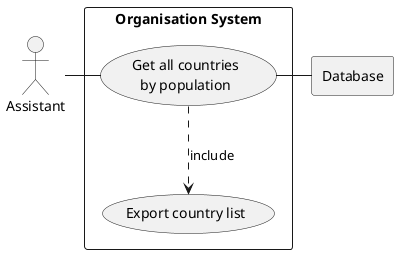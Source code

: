 @startuml

actor A1 as "Assistant"

rectangle Database

rectangle "Organisation System" {
    usecase UC1 as "Get all countries
        by population"

    usecase UCa as "Export country list"

    A1 - UC1
    UC1 ..> UCa : include
    UC1 - Database
}

@enduml